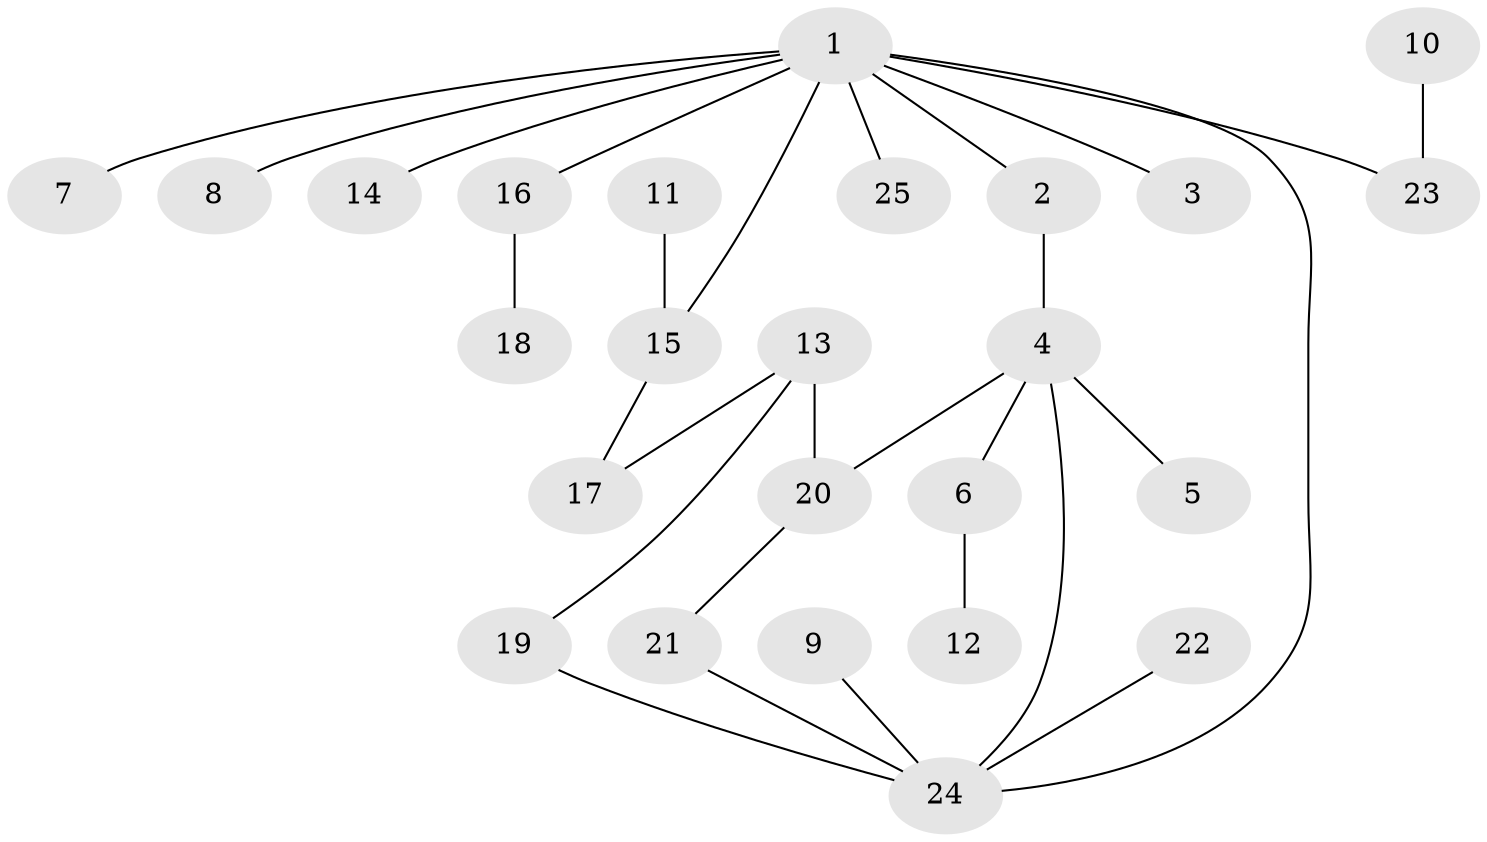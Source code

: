 // original degree distribution, {6: 0.02, 2: 0.38, 5: 0.06, 4: 0.08, 3: 0.1, 1: 0.36}
// Generated by graph-tools (version 1.1) at 2025/25/03/09/25 03:25:26]
// undirected, 25 vertices, 28 edges
graph export_dot {
graph [start="1"]
  node [color=gray90,style=filled];
  1;
  2;
  3;
  4;
  5;
  6;
  7;
  8;
  9;
  10;
  11;
  12;
  13;
  14;
  15;
  16;
  17;
  18;
  19;
  20;
  21;
  22;
  23;
  24;
  25;
  1 -- 2 [weight=1.0];
  1 -- 3 [weight=1.0];
  1 -- 7 [weight=1.0];
  1 -- 8 [weight=1.0];
  1 -- 14 [weight=1.0];
  1 -- 15 [weight=1.0];
  1 -- 16 [weight=1.0];
  1 -- 23 [weight=1.0];
  1 -- 24 [weight=1.0];
  1 -- 25 [weight=1.0];
  2 -- 4 [weight=1.0];
  4 -- 5 [weight=1.0];
  4 -- 6 [weight=1.0];
  4 -- 20 [weight=1.0];
  4 -- 24 [weight=1.0];
  6 -- 12 [weight=1.0];
  9 -- 24 [weight=1.0];
  10 -- 23 [weight=1.0];
  11 -- 15 [weight=1.0];
  13 -- 17 [weight=1.0];
  13 -- 19 [weight=1.0];
  13 -- 20 [weight=2.0];
  15 -- 17 [weight=1.0];
  16 -- 18 [weight=1.0];
  19 -- 24 [weight=1.0];
  20 -- 21 [weight=1.0];
  21 -- 24 [weight=1.0];
  22 -- 24 [weight=1.0];
}
